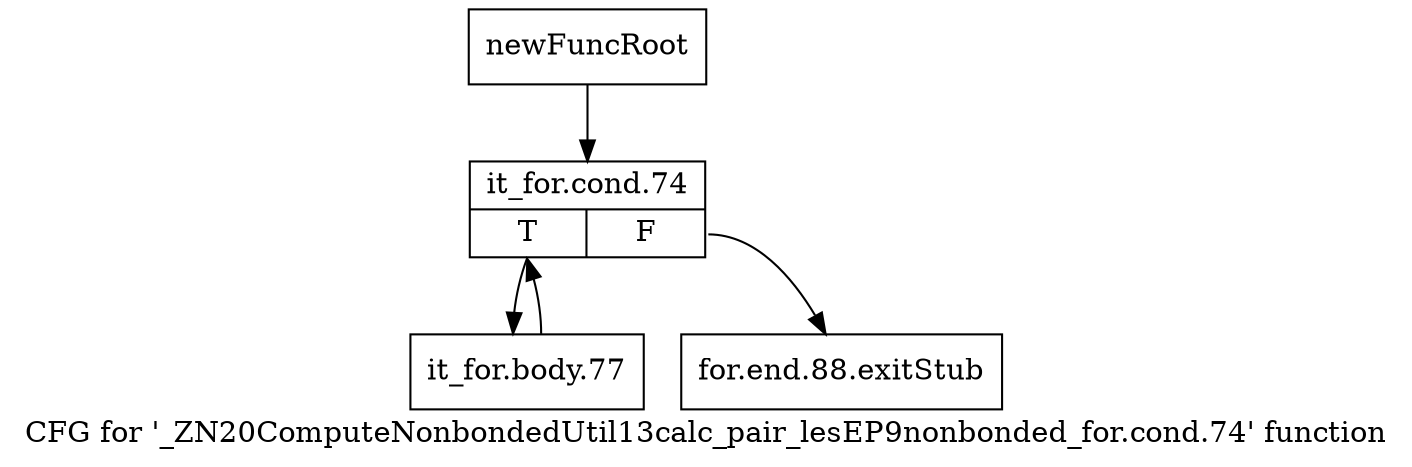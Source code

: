 digraph "CFG for '_ZN20ComputeNonbondedUtil13calc_pair_lesEP9nonbonded_for.cond.74' function" {
	label="CFG for '_ZN20ComputeNonbondedUtil13calc_pair_lesEP9nonbonded_for.cond.74' function";

	Node0x1eaf360 [shape=record,label="{newFuncRoot}"];
	Node0x1eaf360 -> Node0x1eaf400;
	Node0x1eaf3b0 [shape=record,label="{for.end.88.exitStub}"];
	Node0x1eaf400 [shape=record,label="{it_for.cond.74|{<s0>T|<s1>F}}"];
	Node0x1eaf400:s0 -> Node0x1eaf450;
	Node0x1eaf400:s1 -> Node0x1eaf3b0;
	Node0x1eaf450 [shape=record,label="{it_for.body.77}"];
	Node0x1eaf450 -> Node0x1eaf400;
}
